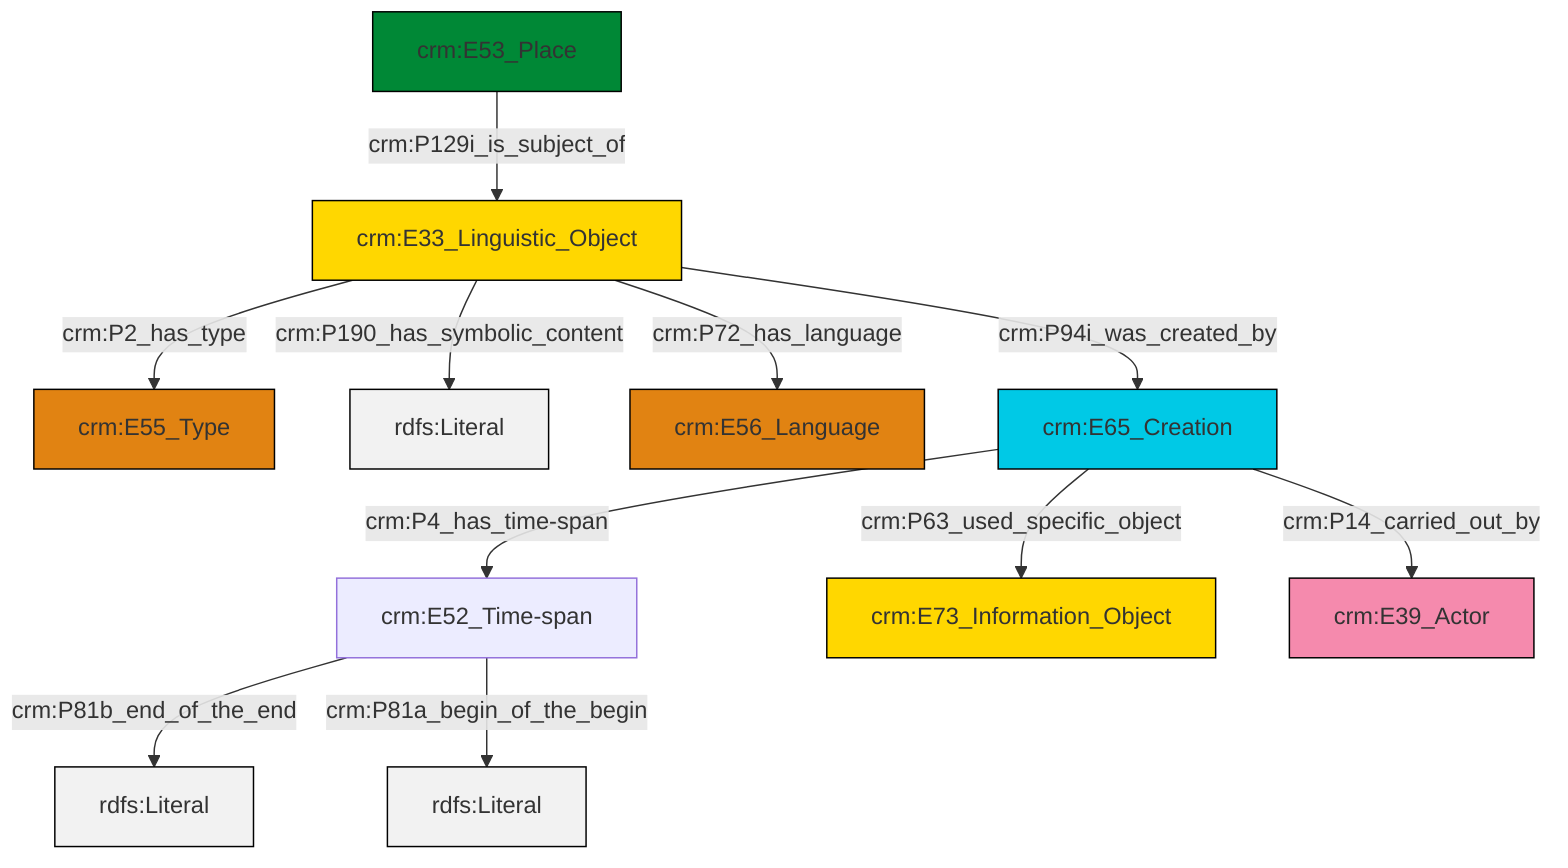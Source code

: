 graph TD
classDef Literal fill:#f2f2f2,stroke:#000000;
classDef CRM_Entity fill:#FFFFFF,stroke:#000000;
classDef Temporal_Entity fill:#00C9E6, stroke:#000000;
classDef Type fill:#E18312, stroke:#000000;
classDef Time-Span fill:#2C9C91, stroke:#000000;
classDef Appellation fill:#FFEB7F, stroke:#000000;
classDef Place fill:#008836, stroke:#000000;
classDef Persistent_Item fill:#B266B2, stroke:#000000;
classDef Conceptual_Object fill:#FFD700, stroke:#000000;
classDef Physical_Thing fill:#D2B48C, stroke:#000000;
classDef Actor fill:#f58aad, stroke:#000000;
classDef PC_Classes fill:#4ce600, stroke:#000000;
classDef Multi fill:#cccccc,stroke:#000000;

2["crm:E33_Linguistic_Object"]:::Conceptual_Object -->|crm:P2_has_type| 0["crm:E55_Type"]:::Type
3["crm:E53_Place"]:::Place -->|crm:P129i_is_subject_of| 2["crm:E33_Linguistic_Object"]:::Conceptual_Object
2["crm:E33_Linguistic_Object"]:::Conceptual_Object -->|crm:P190_has_symbolic_content| 4[rdfs:Literal]:::Literal
9["crm:E52_Time-span"]:::Default -->|crm:P81b_end_of_the_end| 10[rdfs:Literal]:::Literal
7["crm:E65_Creation"]:::Temporal_Entity -->|crm:P4_has_time-span| 9["crm:E52_Time-span"]:::Default
7["crm:E65_Creation"]:::Temporal_Entity -->|crm:P63_used_specific_object| 13["crm:E73_Information_Object"]:::Conceptual_Object
7["crm:E65_Creation"]:::Temporal_Entity -->|crm:P14_carried_out_by| 14["crm:E39_Actor"]:::Actor
9["crm:E52_Time-span"]:::Default -->|crm:P81a_begin_of_the_begin| 17[rdfs:Literal]:::Literal
2["crm:E33_Linguistic_Object"]:::Conceptual_Object -->|crm:P94i_was_created_by| 7["crm:E65_Creation"]:::Temporal_Entity
2["crm:E33_Linguistic_Object"]:::Conceptual_Object -->|crm:P72_has_language| 5["crm:E56_Language"]:::Type
